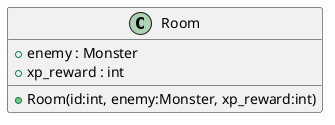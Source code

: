 @startuml
class Room {
    + enemy : Monster
    + xp_reward : int
    + Room(id:int, enemy:Monster, xp_reward:int)
}
@enduml
